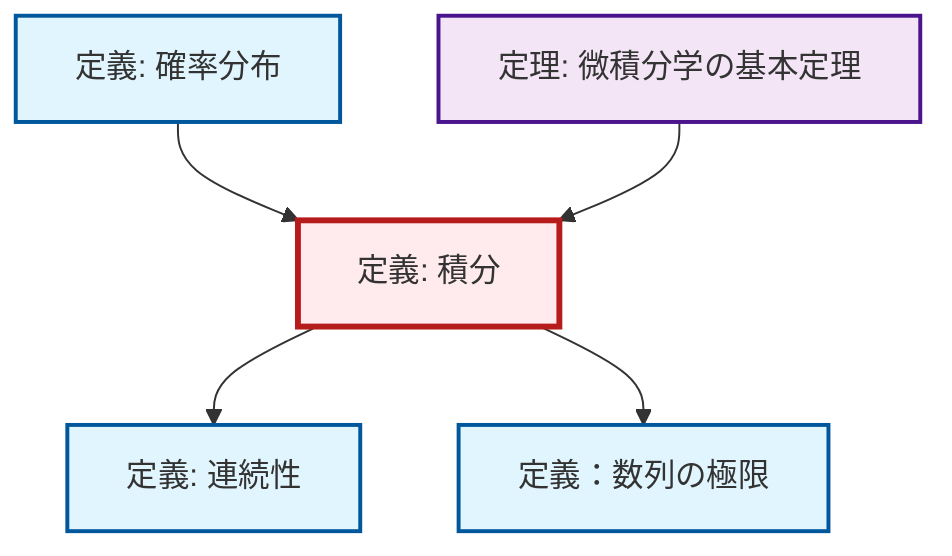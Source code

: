 graph TD
    classDef definition fill:#e1f5fe,stroke:#01579b,stroke-width:2px
    classDef theorem fill:#f3e5f5,stroke:#4a148c,stroke-width:2px
    classDef axiom fill:#fff3e0,stroke:#e65100,stroke-width:2px
    classDef example fill:#e8f5e9,stroke:#1b5e20,stroke-width:2px
    classDef current fill:#ffebee,stroke:#b71c1c,stroke-width:3px
    thm-fundamental-calculus["定理: 微積分学の基本定理"]:::theorem
    def-probability-distribution["定義: 確率分布"]:::definition
    def-continuity["定義: 連続性"]:::definition
    def-integral["定義: 積分"]:::definition
    def-limit["定義：数列の極限"]:::definition
    def-probability-distribution --> def-integral
    thm-fundamental-calculus --> def-integral
    def-integral --> def-continuity
    def-integral --> def-limit
    class def-integral current